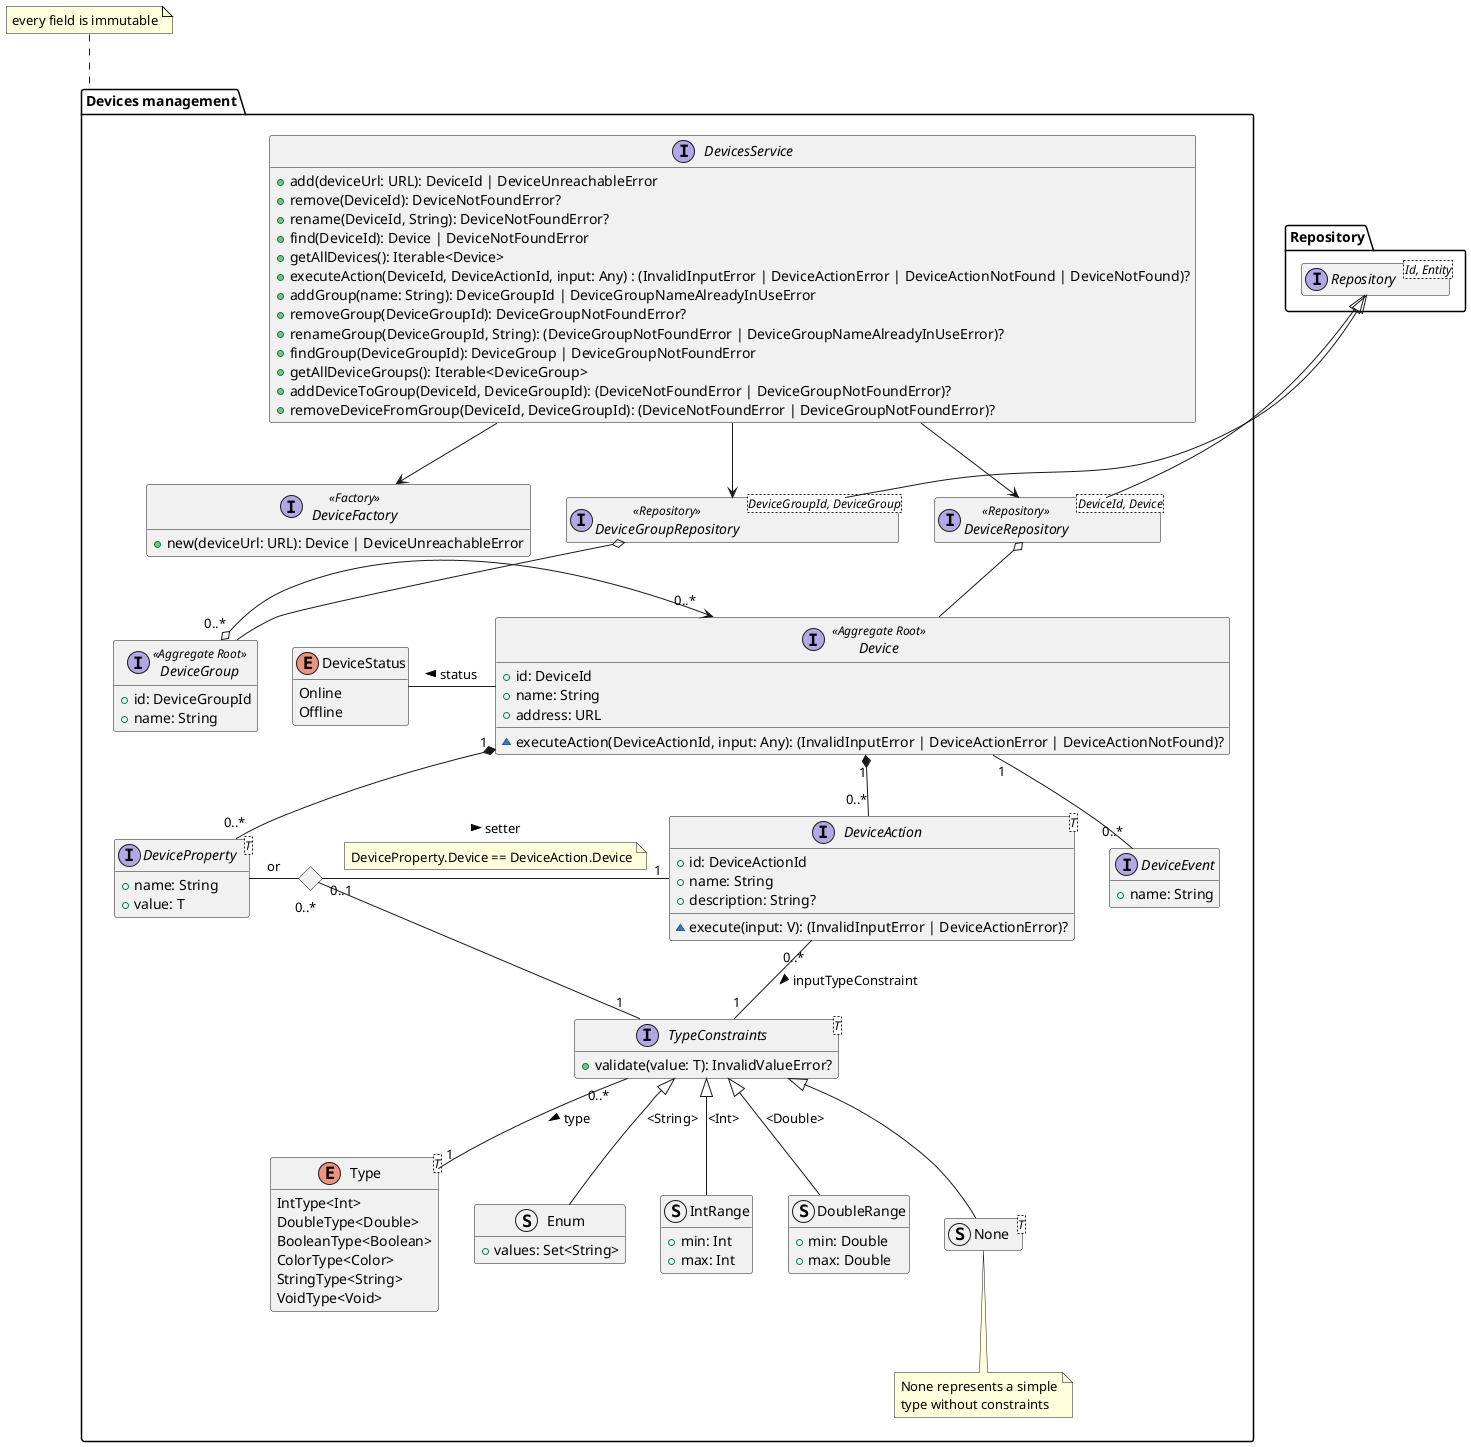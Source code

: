 @startuml devices-management-domain-model

hide empty members
package Repository{
    interface Repository<Id, Entity>
}

package "Devices management" {

    interface Device <<Aggregate Root>> {
        + id: DeviceId
        + name: String
        + address: URL
        ~ executeAction(DeviceActionId, input: Any): (InvalidInputError | DeviceActionError | DeviceActionNotFound)?
    }

    enum DeviceStatus {
        Online
        Offline
    }

    interface DeviceGroup <<Aggregate Root>> {
        + id: DeviceGroupId
        + name: String
    }

    enum Type<T> {
        IntType<Int>
        DoubleType<Double>
        BooleanType<Boolean>
        ColorType<Color>
        StringType<String>
        VoidType<Void>
    }

    interface TypeConstraints<T> {
        + validate(value: T): InvalidValueError?
    }

    struct Enum {
        + values: Set<String>
    }

    struct IntRange {
        + min: Int
        + max: Int
    }

    struct DoubleRange {
        + min: Double
        + max: Double
    }

    struct None<T>
    note bottom of None
        None represents a simple
        type without constraints
    end note


    interface DeviceProperty<T> {
        + name: String
        + value: T
    }

    interface DeviceAction<T> {
        + id: DeviceActionId
        + name: String
        + description: String?
        ~ execute(input: V): (InvalidInputError | DeviceActionError)?
    }

    interface DeviceEvent {
        + name: String
    }

    interface DeviceGroupRepository<DeviceGroupId, DeviceGroup> <<Repository>>
    interface DeviceRepository<DeviceId, Device> <<Repository>>

    interface DevicesService {
        + add(deviceUrl: URL): DeviceId | DeviceUnreachableError
        + remove(DeviceId): DeviceNotFoundError?
        + rename(DeviceId, String): DeviceNotFoundError?
        + find(DeviceId): Device | DeviceNotFoundError
        + getAllDevices(): Iterable<Device>
        + executeAction(DeviceId, DeviceActionId, input: Any) : (InvalidInputError | DeviceActionError | DeviceActionNotFound | DeviceNotFound)?
        + addGroup(name: String): DeviceGroupId | DeviceGroupNameAlreadyInUseError
        + removeGroup(DeviceGroupId): DeviceGroupNotFoundError?
        + renameGroup(DeviceGroupId, String): (DeviceGroupNotFoundError | DeviceGroupNameAlreadyInUseError)?
        + findGroup(DeviceGroupId): DeviceGroup | DeviceGroupNotFoundError
        + getAllDeviceGroups(): Iterable<DeviceGroup>
        + addDeviceToGroup(DeviceId, DeviceGroupId): (DeviceNotFoundError | DeviceGroupNotFoundError)?
        + removeDeviceFromGroup(DeviceId, DeviceGroupId): (DeviceNotFoundError | DeviceGroupNotFoundError)?
    }

    interface DeviceFactory <<Factory>> {
        + new(deviceUrl: URL): Device | DeviceUnreachableError
    }


    Device -l- DeviceStatus : "status >"
    Device "0..*"  <-r-o "0..*" DeviceGroup
    TypeConstraints "0..*" -- "1" Type : "type >"
    Enum -u-|> TypeConstraints : "<String>"
    IntRange -u-|> TypeConstraints : "<Int>"
    DoubleRange -u-|> TypeConstraints : "<Double>"
    None -u-|> TypeConstraints
    DeviceAction "0..*" -- "1" TypeConstraints : "inputTypeConstraint >"
    Device "1" *-- "0..*" DeviceProperty
    Device "1" *-- "0..*" DeviceAction
    <> Diamond
    DeviceProperty -r- Diamond : "or"
    Diamond "0..1" -r- "1" DeviceAction : "setter >"
    note on link
        DeviceProperty.Device == DeviceAction.Device
    end note
    Diamond "0..*" -- "1" TypeConstraints
    Device "1" -- "0..*" DeviceEvent
    DeviceGroupRepository -u-|> Repository.Repository
    DeviceGroupRepository o-- DeviceGroup
    DeviceRepository -u-|> Repository.Repository
    DeviceRepository o-- Device
    DevicesService --> DeviceRepository
    DevicesService --> DeviceGroupRepository
    DevicesService --> DeviceFactory
}

note top of "Devices management"
every field is immutable
end note

@enduml

